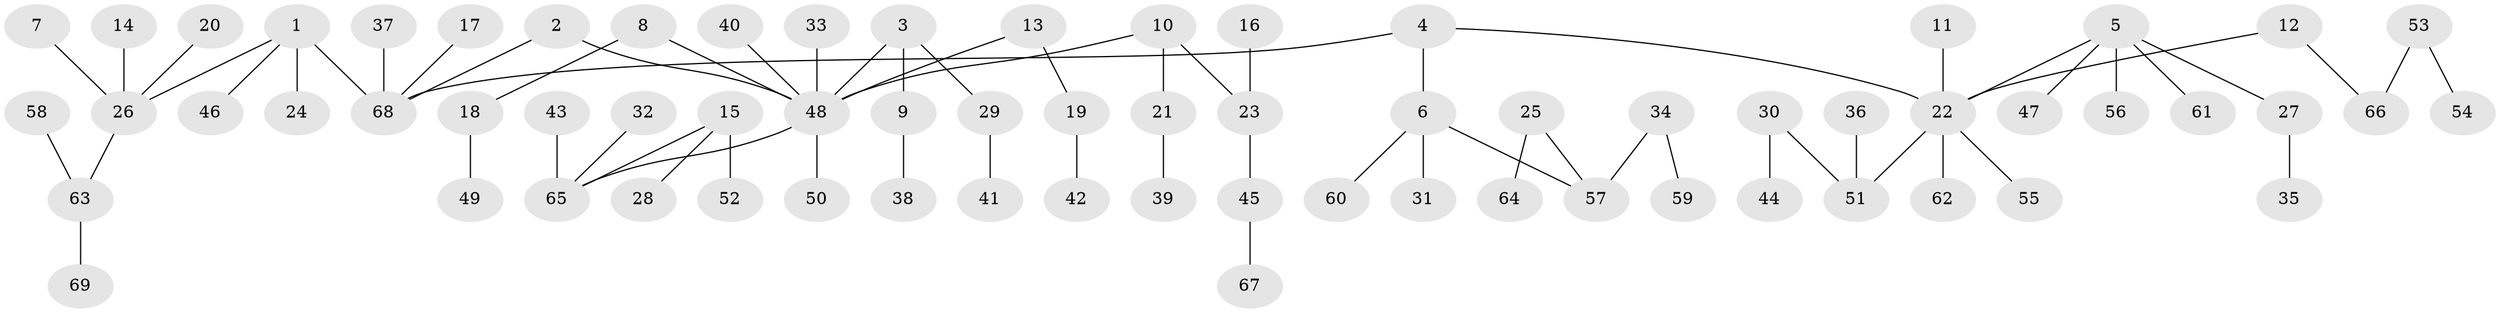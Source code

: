 // original degree distribution, {4: 0.036231884057971016, 2: 0.3333333333333333, 7: 0.007246376811594203, 3: 0.13043478260869565, 6: 0.007246376811594203, 10: 0.007246376811594203, 8: 0.007246376811594203, 5: 0.021739130434782608, 1: 0.4492753623188406}
// Generated by graph-tools (version 1.1) at 2025/02/03/09/25 03:02:31]
// undirected, 69 vertices, 68 edges
graph export_dot {
graph [start="1"]
  node [color=gray90,style=filled];
  1;
  2;
  3;
  4;
  5;
  6;
  7;
  8;
  9;
  10;
  11;
  12;
  13;
  14;
  15;
  16;
  17;
  18;
  19;
  20;
  21;
  22;
  23;
  24;
  25;
  26;
  27;
  28;
  29;
  30;
  31;
  32;
  33;
  34;
  35;
  36;
  37;
  38;
  39;
  40;
  41;
  42;
  43;
  44;
  45;
  46;
  47;
  48;
  49;
  50;
  51;
  52;
  53;
  54;
  55;
  56;
  57;
  58;
  59;
  60;
  61;
  62;
  63;
  64;
  65;
  66;
  67;
  68;
  69;
  1 -- 24 [weight=1.0];
  1 -- 26 [weight=1.0];
  1 -- 46 [weight=1.0];
  1 -- 68 [weight=1.0];
  2 -- 48 [weight=1.0];
  2 -- 68 [weight=1.0];
  3 -- 9 [weight=1.0];
  3 -- 29 [weight=1.0];
  3 -- 48 [weight=1.0];
  4 -- 6 [weight=1.0];
  4 -- 22 [weight=1.0];
  4 -- 68 [weight=1.0];
  5 -- 22 [weight=1.0];
  5 -- 27 [weight=1.0];
  5 -- 47 [weight=1.0];
  5 -- 56 [weight=1.0];
  5 -- 61 [weight=1.0];
  6 -- 31 [weight=1.0];
  6 -- 57 [weight=1.0];
  6 -- 60 [weight=1.0];
  7 -- 26 [weight=1.0];
  8 -- 18 [weight=1.0];
  8 -- 48 [weight=1.0];
  9 -- 38 [weight=1.0];
  10 -- 21 [weight=1.0];
  10 -- 23 [weight=1.0];
  10 -- 48 [weight=1.0];
  11 -- 22 [weight=1.0];
  12 -- 22 [weight=1.0];
  12 -- 66 [weight=1.0];
  13 -- 19 [weight=1.0];
  13 -- 48 [weight=1.0];
  14 -- 26 [weight=1.0];
  15 -- 28 [weight=1.0];
  15 -- 52 [weight=1.0];
  15 -- 65 [weight=1.0];
  16 -- 23 [weight=1.0];
  17 -- 68 [weight=1.0];
  18 -- 49 [weight=1.0];
  19 -- 42 [weight=1.0];
  20 -- 26 [weight=1.0];
  21 -- 39 [weight=1.0];
  22 -- 51 [weight=1.0];
  22 -- 55 [weight=1.0];
  22 -- 62 [weight=1.0];
  23 -- 45 [weight=1.0];
  25 -- 57 [weight=1.0];
  25 -- 64 [weight=1.0];
  26 -- 63 [weight=1.0];
  27 -- 35 [weight=1.0];
  29 -- 41 [weight=1.0];
  30 -- 44 [weight=1.0];
  30 -- 51 [weight=1.0];
  32 -- 65 [weight=1.0];
  33 -- 48 [weight=1.0];
  34 -- 57 [weight=1.0];
  34 -- 59 [weight=1.0];
  36 -- 51 [weight=1.0];
  37 -- 68 [weight=1.0];
  40 -- 48 [weight=1.0];
  43 -- 65 [weight=1.0];
  45 -- 67 [weight=1.0];
  48 -- 50 [weight=1.0];
  48 -- 65 [weight=1.0];
  53 -- 54 [weight=1.0];
  53 -- 66 [weight=1.0];
  58 -- 63 [weight=1.0];
  63 -- 69 [weight=1.0];
}

